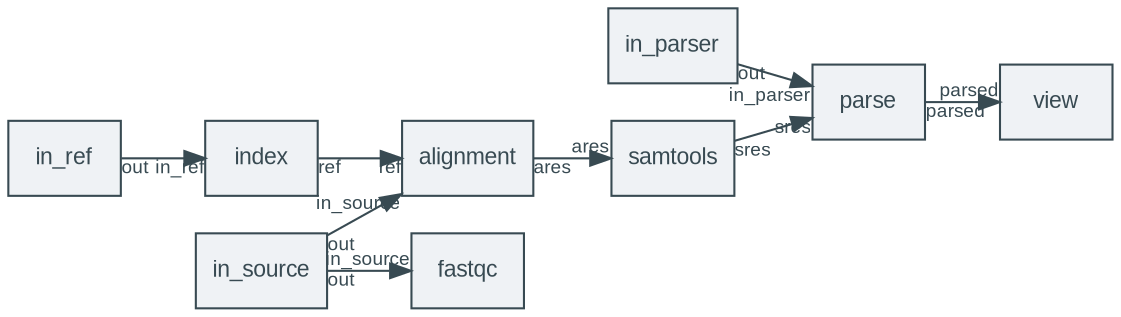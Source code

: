 digraph "workflow" {
  rankdir=LR;
  graph [fontname="Arial",fontsize=13,color="#384A52",fontcolor="#384A52"];
  node  [fontname="Arial",fontsize=11,color="#384A52",fontcolor="#384A52",fillcolor="#EFF2F5",shape=box,style=filled];
  edge  [fontname="Arial",fontsize=9, color="#384A52",fontcolor="#384A52"];
  "alignment" [shape=box];
  "fastqc" [shape=box];
  "in_parser" [shape=box];
  "in_ref" [shape=box];
  "in_source" [shape=box];
  "index" [shape=box];
  "parse" [shape=box];
  "samtools" [shape=box];
  "view" [shape=box];
  "alignment" -> "samtools" [taillabel="ares", headlabel="ares"];
  "in_parser" -> "parse" [taillabel="out", headlabel="in_parser"];
  "in_ref" -> "index" [taillabel="out", headlabel="in_ref"];
  "in_source" -> "fastqc" [taillabel="out", headlabel="in_source"];
  "in_source" -> "alignment" [taillabel="out", headlabel="in_source"];
  "index" -> "alignment" [taillabel="ref", headlabel="ref"];
  "parse" -> "view" [taillabel="parsed", headlabel="parsed"];
  "samtools" -> "parse" [taillabel="sres", headlabel="sres"];
}
